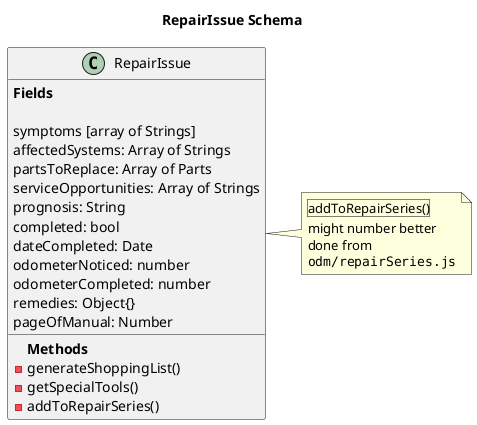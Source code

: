 @startuml
title  RepairIssue Schema

class RepairIssue {
{field}<b>Fields</b>

symptoms [array of Strings]
affectedSystems: Array of Strings
partsToReplace: Array of Parts
serviceOpportunities: Array of Strings
prognosis: String
completed: bool
dateCompleted: Date
odometerNoticed: number
odometerCompleted: number
remedies: Object{}
pageOfManual: Number



{method}<b>Methods</b>
- generateShoppingList()
- getSpecialTools()
- addToRepairSeries()
}


note right
|addToRepairSeries()|
might number better
done from
""odm/repairSeries.js""
end note


@enduml